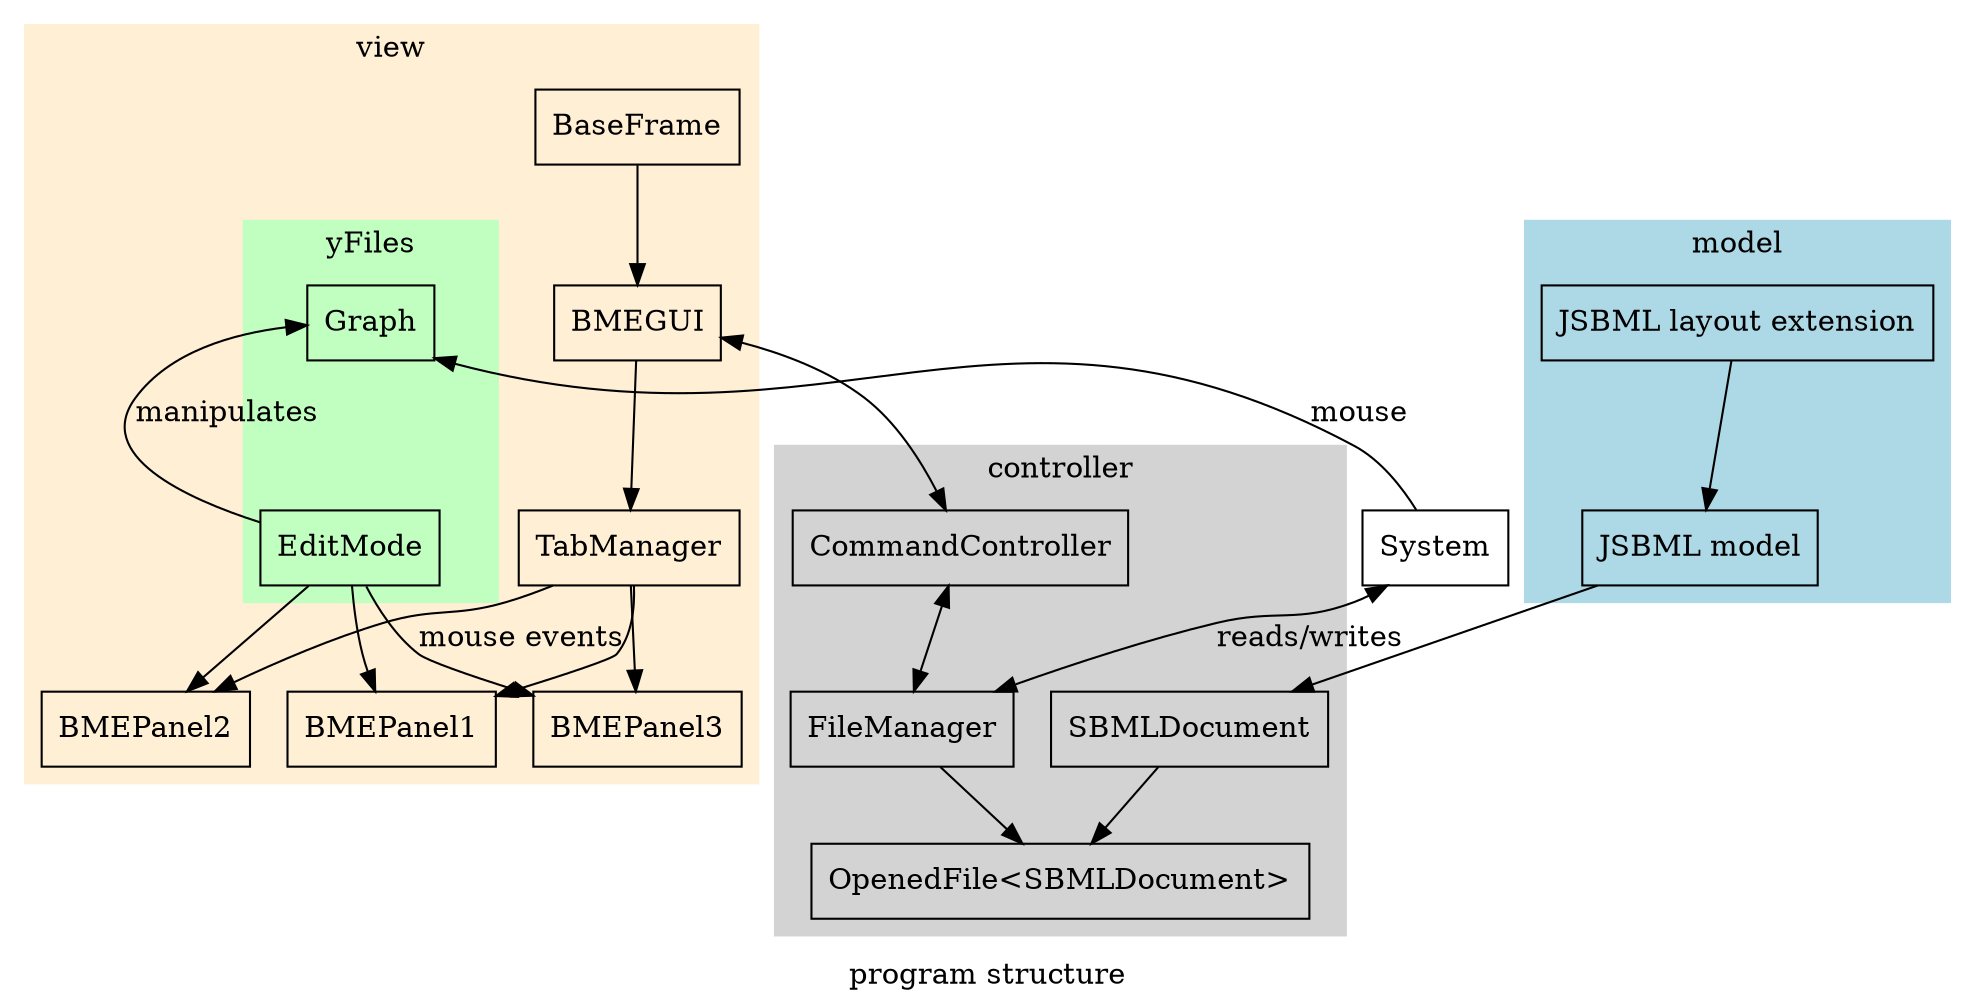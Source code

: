 digraph g {
	node [shape = box];
	label = "program structure";
#view:
	subgraph cluster_view {
		BaseFrame;
		BMEPanel1;
		BMEPanel2;
		BMEPanel3;
		BaseFrame -> BMEGUI;
		BMEGUI -> TabM
		TabM [label = "TabManager"];
		TabM -> BMEPanel1;
		TabM -> BMEPanel2;
		TabM -> BMEPanel3;
		label = "view";
		style = filled
		color = papayawhip;
	EditMode -> BMEPanel1;
	EditMode -> BMEPanel2;
	EditMode -> BMEPanel3 [label= "mouse events"];
	
subgraph cluster_yFiles {
		Y [label = "Graph"];
		Y -> EditMode [dir="back", label = "manipulates"];
		label = "yFiles";
		style = filled;
		color = darkseagreen1;
}
}
#controller
	subgraph cluster_cc {
		CC [label = "CommandController"];
		FM [label = "FileManager"];
		FM -> OSD;
		SD [label = "SBMLDocument"]; 	
		label = "controller";
		style = filled;
		color = lightgrey;
	}
	

#model
	subgraph cluster_model {
		label = "model";
		style = filled;
		color = lightblue;
		OSD [label = "OpenedFile<SBMLDocument>"];
		Model [label = "JSBML model"];
		Layout [label = "JSBML layout extension"];
		Layout -> Model -> SD -> OSD;
	}
	
#yFiles 
#system
	
	

#dependencies
	System -> Y [label = "mouse"];
	BMEGUI -> CC [dir = "both"];
	CC -> FM [dir = "both"];	
	FM -> System [dir = "both", label = "reads/writes"];
	{rank="max"; System;}
}
